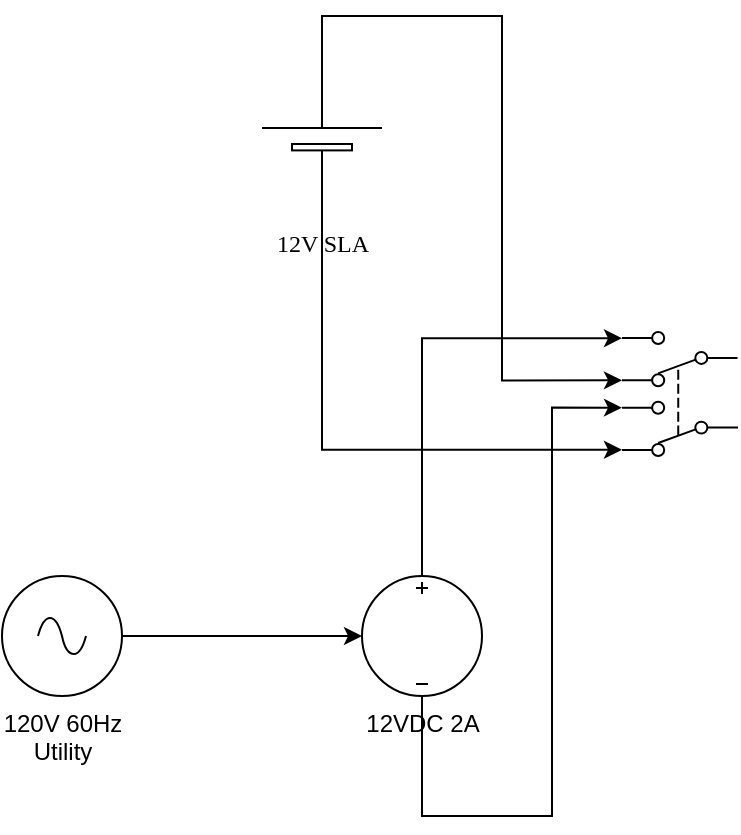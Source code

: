 <mxfile version="16.1.0" type="device"><diagram name="Page-1" id="7e0a89b8-554c-2b80-1dc8-d5c74ca68de4"><mxGraphModel dx="1038" dy="547" grid="1" gridSize="10" guides="1" tooltips="1" connect="1" arrows="1" fold="1" page="1" pageScale="1" pageWidth="1100" pageHeight="850" background="none" math="0" shadow="0"><root><mxCell id="0"/><mxCell id="1" parent="0"/><mxCell id="El0Qi5KO3s_9SLyARGgW-15" style="edgeStyle=orthogonalEdgeStyle;rounded=0;orthogonalLoop=1;jettySize=auto;html=1;exitX=1;exitY=0.5;exitDx=0;exitDy=0;exitPerimeter=0;entryX=1;entryY=0.61;entryDx=0;entryDy=0;entryPerimeter=0;" edge="1" parent="1" source="1cb643a89b7d889d-7" target="El0Qi5KO3s_9SLyARGgW-14"><mxGeometry relative="1" as="geometry"/></mxCell><mxCell id="El0Qi5KO3s_9SLyARGgW-16" style="edgeStyle=orthogonalEdgeStyle;rounded=0;orthogonalLoop=1;jettySize=auto;html=1;exitX=0;exitY=0.5;exitDx=0;exitDy=0;exitPerimeter=0;entryX=1;entryY=0.05;entryDx=0;entryDy=0;entryPerimeter=0;" edge="1" parent="1" source="1cb643a89b7d889d-7" target="El0Qi5KO3s_9SLyARGgW-14"><mxGeometry relative="1" as="geometry"/></mxCell><mxCell id="1cb643a89b7d889d-7" value="12V SLA" style="verticalLabelPosition=bottom;shadow=0;dashed=0;align=center;fillColor=default;html=1;verticalAlign=top;strokeWidth=1;shape=mxgraph.electrical.miscellaneous.monocell_battery;rounded=1;comic=0;labelBackgroundColor=none;fontFamily=Verdana;fontSize=12;flipH=1;direction=north;" parent="1" vertex="1"><mxGeometry x="170" y="60" width="60" height="80" as="geometry"/></mxCell><mxCell id="El0Qi5KO3s_9SLyARGgW-19" style="edgeStyle=orthogonalEdgeStyle;rounded=0;orthogonalLoop=1;jettySize=auto;html=1;entryX=0;entryY=0.5;entryDx=0;entryDy=0;entryPerimeter=0;" edge="1" parent="1" source="El0Qi5KO3s_9SLyARGgW-10" target="El0Qi5KO3s_9SLyARGgW-12"><mxGeometry relative="1" as="geometry"/></mxCell><mxCell id="El0Qi5KO3s_9SLyARGgW-10" value="120V 60Hz&lt;br&gt;Utility" style="pointerEvents=1;verticalLabelPosition=bottom;shadow=0;dashed=0;align=center;html=1;verticalAlign=top;shape=mxgraph.electrical.signal_sources.source;aspect=fixed;points=[[0.5,0,0],[1,0.5,0],[0.5,1,0],[0,0.5,0]];elSignalType=ac;fillColor=default;" vertex="1" parent="1"><mxGeometry x="40" y="320" width="60" height="60" as="geometry"/></mxCell><mxCell id="El0Qi5KO3s_9SLyARGgW-17" style="edgeStyle=orthogonalEdgeStyle;rounded=0;orthogonalLoop=1;jettySize=auto;html=1;exitX=0.5;exitY=0;exitDx=0;exitDy=0;exitPerimeter=0;entryX=1;entryY=0.95;entryDx=0;entryDy=0;entryPerimeter=0;" edge="1" parent="1" source="El0Qi5KO3s_9SLyARGgW-12" target="El0Qi5KO3s_9SLyARGgW-14"><mxGeometry relative="1" as="geometry"><Array as="points"><mxPoint x="250" y="320"/><mxPoint x="250" y="201"/></Array></mxGeometry></mxCell><mxCell id="El0Qi5KO3s_9SLyARGgW-18" style="edgeStyle=orthogonalEdgeStyle;rounded=0;orthogonalLoop=1;jettySize=auto;html=1;exitX=0.5;exitY=1;exitDx=0;exitDy=0;exitPerimeter=0;entryX=1;entryY=0.39;entryDx=0;entryDy=0;entryPerimeter=0;" edge="1" parent="1" source="El0Qi5KO3s_9SLyARGgW-12" target="El0Qi5KO3s_9SLyARGgW-14"><mxGeometry relative="1" as="geometry"><Array as="points"><mxPoint x="250" y="440"/><mxPoint x="315" y="440"/><mxPoint x="315" y="236"/></Array></mxGeometry></mxCell><mxCell id="El0Qi5KO3s_9SLyARGgW-12" value="12VDC 2A" style="pointerEvents=1;verticalLabelPosition=bottom;shadow=0;dashed=0;align=center;html=1;verticalAlign=top;shape=mxgraph.electrical.signal_sources.source;aspect=fixed;points=[[0.5,0,0],[1,0.5,0],[0.5,1,0],[0,0.5,0]];elSignalType=dc3;fillColor=default;" vertex="1" parent="1"><mxGeometry x="220" y="320" width="60" height="60" as="geometry"/></mxCell><mxCell id="El0Qi5KO3s_9SLyARGgW-14" value="" style="pointerEvents=1;verticalLabelPosition=bottom;shadow=0;dashed=0;align=center;html=1;verticalAlign=top;shape=mxgraph.electrical.electro-mechanical.dpdt2;fillColor=default;direction=west;" vertex="1" parent="1"><mxGeometry x="350" y="198" width="58" height="62" as="geometry"/></mxCell></root></mxGraphModel></diagram></mxfile>